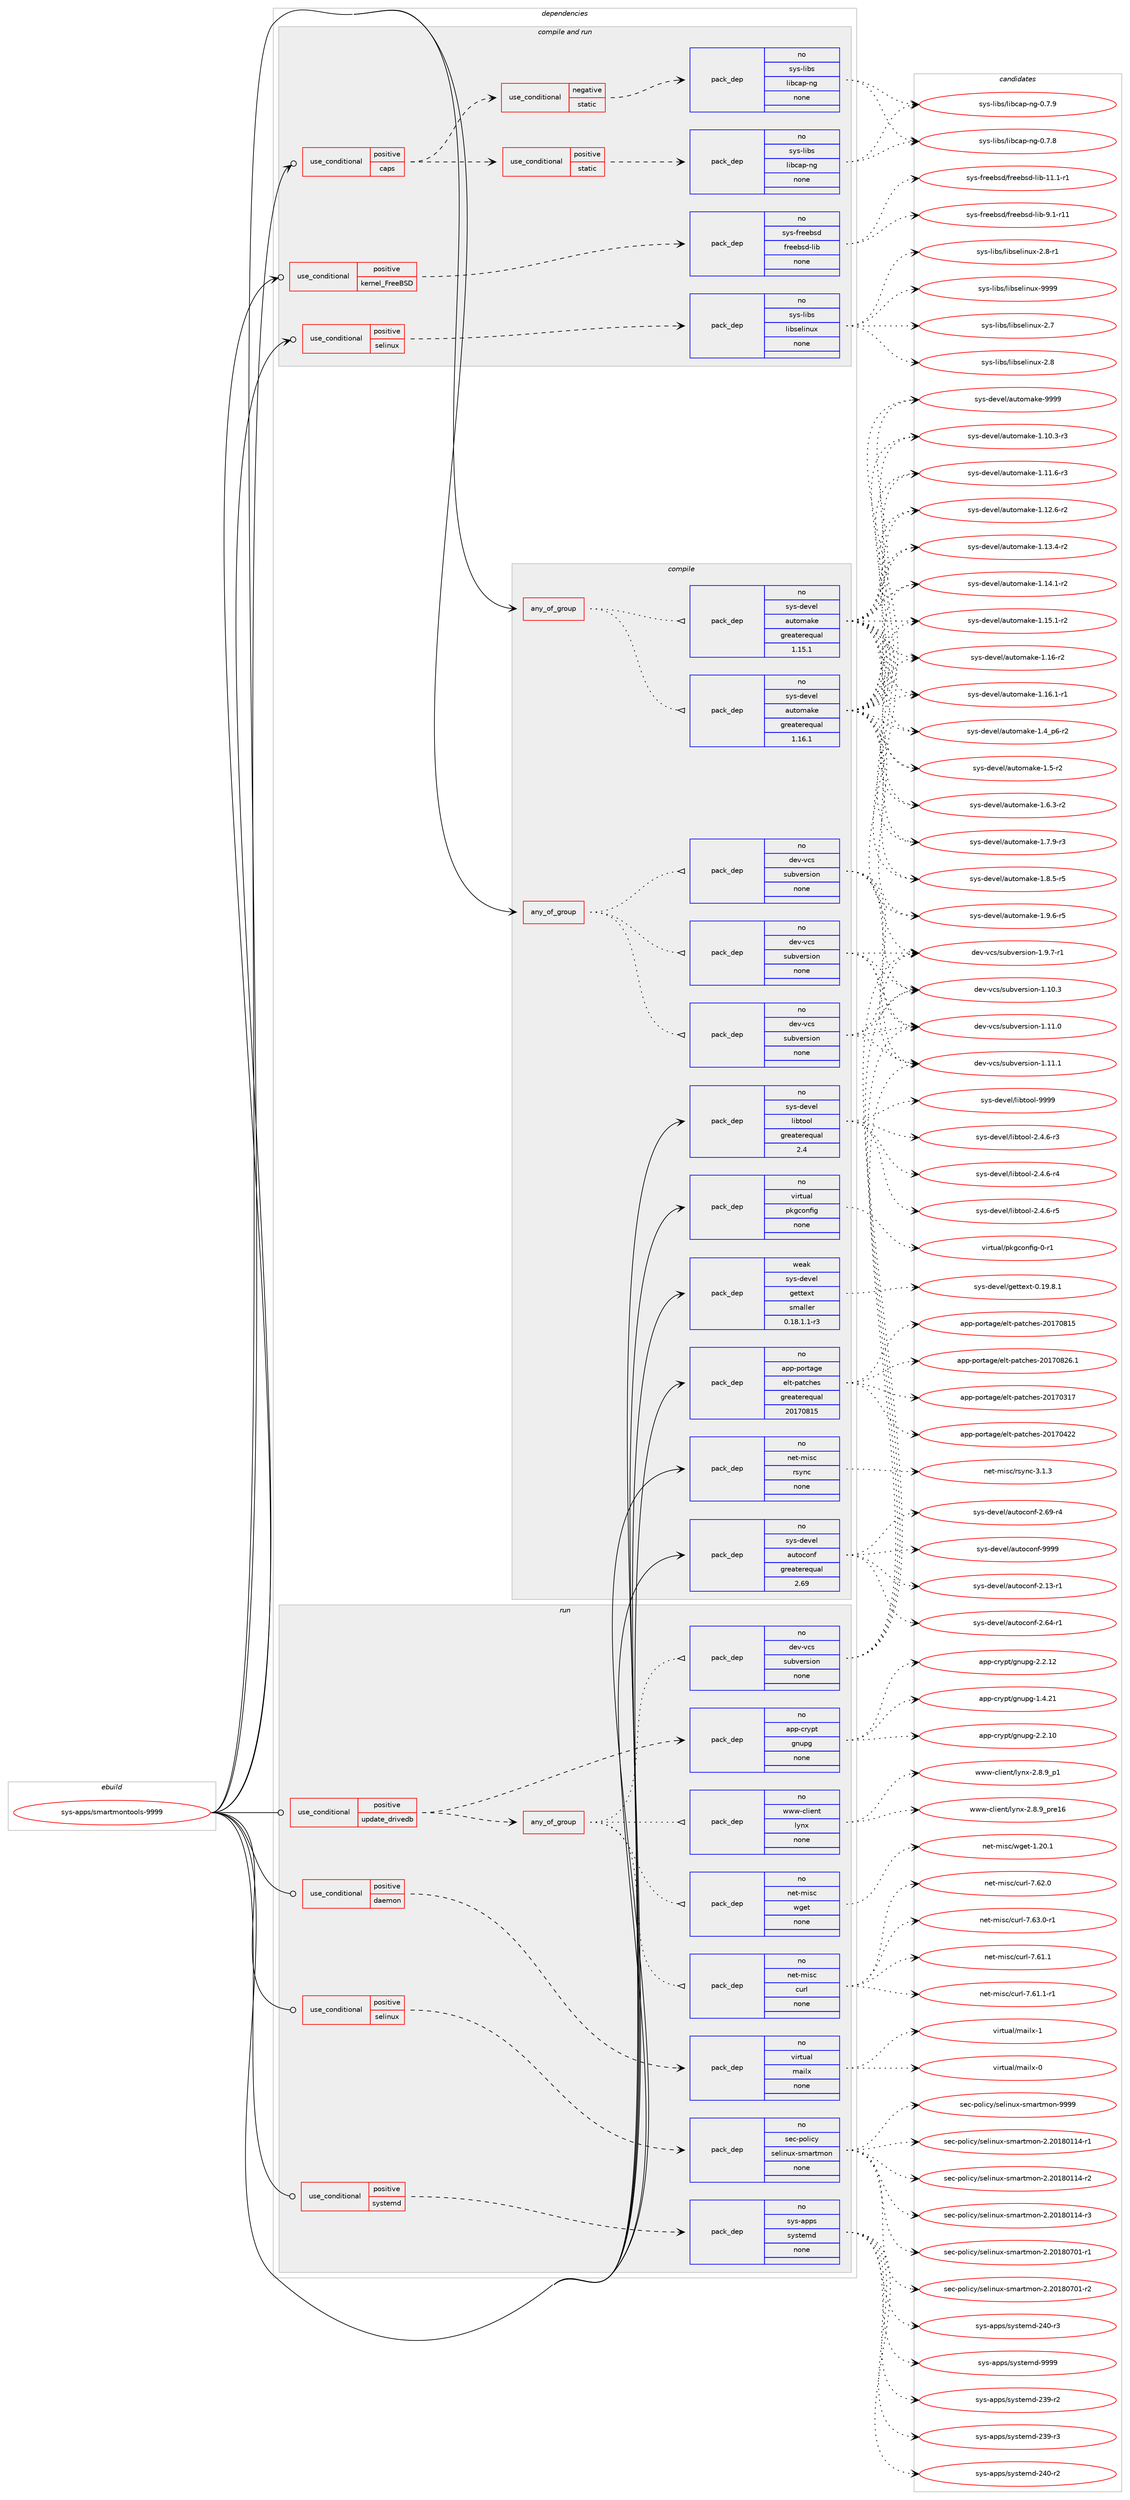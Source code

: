 digraph prolog {

# *************
# Graph options
# *************

newrank=true;
concentrate=true;
compound=true;
graph [rankdir=LR,fontname=Helvetica,fontsize=10,ranksep=1.5];#, ranksep=2.5, nodesep=0.2];
edge  [arrowhead=vee];
node  [fontname=Helvetica,fontsize=10];

# **********
# The ebuild
# **********

subgraph cluster_leftcol {
color=gray;
rank=same;
label=<<i>ebuild</i>>;
id [label="sys-apps/smartmontools-9999", color=red, width=4, href="../sys-apps/smartmontools-9999.svg"];
}

# ****************
# The dependencies
# ****************

subgraph cluster_midcol {
color=gray;
label=<<i>dependencies</i>>;
subgraph cluster_compile {
fillcolor="#eeeeee";
style=filled;
label=<<i>compile</i>>;
subgraph any144 {
dependency6994 [label=<<TABLE BORDER="0" CELLBORDER="1" CELLSPACING="0" CELLPADDING="4"><TR><TD CELLPADDING="10">any_of_group</TD></TR></TABLE>>, shape=none, color=red];subgraph pack5712 {
dependency6995 [label=<<TABLE BORDER="0" CELLBORDER="1" CELLSPACING="0" CELLPADDING="4" WIDTH="220"><TR><TD ROWSPAN="6" CELLPADDING="30">pack_dep</TD></TR><TR><TD WIDTH="110">no</TD></TR><TR><TD>dev-vcs</TD></TR><TR><TD>subversion</TD></TR><TR><TD>none</TD></TR><TR><TD></TD></TR></TABLE>>, shape=none, color=blue];
}
dependency6994:e -> dependency6995:w [weight=20,style="dotted",arrowhead="oinv"];
subgraph pack5713 {
dependency6996 [label=<<TABLE BORDER="0" CELLBORDER="1" CELLSPACING="0" CELLPADDING="4" WIDTH="220"><TR><TD ROWSPAN="6" CELLPADDING="30">pack_dep</TD></TR><TR><TD WIDTH="110">no</TD></TR><TR><TD>dev-vcs</TD></TR><TR><TD>subversion</TD></TR><TR><TD>none</TD></TR><TR><TD></TD></TR></TABLE>>, shape=none, color=blue];
}
dependency6994:e -> dependency6996:w [weight=20,style="dotted",arrowhead="oinv"];
subgraph pack5714 {
dependency6997 [label=<<TABLE BORDER="0" CELLBORDER="1" CELLSPACING="0" CELLPADDING="4" WIDTH="220"><TR><TD ROWSPAN="6" CELLPADDING="30">pack_dep</TD></TR><TR><TD WIDTH="110">no</TD></TR><TR><TD>dev-vcs</TD></TR><TR><TD>subversion</TD></TR><TR><TD>none</TD></TR><TR><TD></TD></TR></TABLE>>, shape=none, color=blue];
}
dependency6994:e -> dependency6997:w [weight=20,style="dotted",arrowhead="oinv"];
}
id:e -> dependency6994:w [weight=20,style="solid",arrowhead="vee"];
subgraph any145 {
dependency6998 [label=<<TABLE BORDER="0" CELLBORDER="1" CELLSPACING="0" CELLPADDING="4"><TR><TD CELLPADDING="10">any_of_group</TD></TR></TABLE>>, shape=none, color=red];subgraph pack5715 {
dependency6999 [label=<<TABLE BORDER="0" CELLBORDER="1" CELLSPACING="0" CELLPADDING="4" WIDTH="220"><TR><TD ROWSPAN="6" CELLPADDING="30">pack_dep</TD></TR><TR><TD WIDTH="110">no</TD></TR><TR><TD>sys-devel</TD></TR><TR><TD>automake</TD></TR><TR><TD>greaterequal</TD></TR><TR><TD>1.16.1</TD></TR></TABLE>>, shape=none, color=blue];
}
dependency6998:e -> dependency6999:w [weight=20,style="dotted",arrowhead="oinv"];
subgraph pack5716 {
dependency7000 [label=<<TABLE BORDER="0" CELLBORDER="1" CELLSPACING="0" CELLPADDING="4" WIDTH="220"><TR><TD ROWSPAN="6" CELLPADDING="30">pack_dep</TD></TR><TR><TD WIDTH="110">no</TD></TR><TR><TD>sys-devel</TD></TR><TR><TD>automake</TD></TR><TR><TD>greaterequal</TD></TR><TR><TD>1.15.1</TD></TR></TABLE>>, shape=none, color=blue];
}
dependency6998:e -> dependency7000:w [weight=20,style="dotted",arrowhead="oinv"];
}
id:e -> dependency6998:w [weight=20,style="solid",arrowhead="vee"];
subgraph pack5717 {
dependency7001 [label=<<TABLE BORDER="0" CELLBORDER="1" CELLSPACING="0" CELLPADDING="4" WIDTH="220"><TR><TD ROWSPAN="6" CELLPADDING="30">pack_dep</TD></TR><TR><TD WIDTH="110">no</TD></TR><TR><TD>app-portage</TD></TR><TR><TD>elt-patches</TD></TR><TR><TD>greaterequal</TD></TR><TR><TD>20170815</TD></TR></TABLE>>, shape=none, color=blue];
}
id:e -> dependency7001:w [weight=20,style="solid",arrowhead="vee"];
subgraph pack5718 {
dependency7002 [label=<<TABLE BORDER="0" CELLBORDER="1" CELLSPACING="0" CELLPADDING="4" WIDTH="220"><TR><TD ROWSPAN="6" CELLPADDING="30">pack_dep</TD></TR><TR><TD WIDTH="110">no</TD></TR><TR><TD>net-misc</TD></TR><TR><TD>rsync</TD></TR><TR><TD>none</TD></TR><TR><TD></TD></TR></TABLE>>, shape=none, color=blue];
}
id:e -> dependency7002:w [weight=20,style="solid",arrowhead="vee"];
subgraph pack5719 {
dependency7003 [label=<<TABLE BORDER="0" CELLBORDER="1" CELLSPACING="0" CELLPADDING="4" WIDTH="220"><TR><TD ROWSPAN="6" CELLPADDING="30">pack_dep</TD></TR><TR><TD WIDTH="110">no</TD></TR><TR><TD>sys-devel</TD></TR><TR><TD>autoconf</TD></TR><TR><TD>greaterequal</TD></TR><TR><TD>2.69</TD></TR></TABLE>>, shape=none, color=blue];
}
id:e -> dependency7003:w [weight=20,style="solid",arrowhead="vee"];
subgraph pack5720 {
dependency7004 [label=<<TABLE BORDER="0" CELLBORDER="1" CELLSPACING="0" CELLPADDING="4" WIDTH="220"><TR><TD ROWSPAN="6" CELLPADDING="30">pack_dep</TD></TR><TR><TD WIDTH="110">no</TD></TR><TR><TD>sys-devel</TD></TR><TR><TD>libtool</TD></TR><TR><TD>greaterequal</TD></TR><TR><TD>2.4</TD></TR></TABLE>>, shape=none, color=blue];
}
id:e -> dependency7004:w [weight=20,style="solid",arrowhead="vee"];
subgraph pack5721 {
dependency7005 [label=<<TABLE BORDER="0" CELLBORDER="1" CELLSPACING="0" CELLPADDING="4" WIDTH="220"><TR><TD ROWSPAN="6" CELLPADDING="30">pack_dep</TD></TR><TR><TD WIDTH="110">no</TD></TR><TR><TD>virtual</TD></TR><TR><TD>pkgconfig</TD></TR><TR><TD>none</TD></TR><TR><TD></TD></TR></TABLE>>, shape=none, color=blue];
}
id:e -> dependency7005:w [weight=20,style="solid",arrowhead="vee"];
subgraph pack5722 {
dependency7006 [label=<<TABLE BORDER="0" CELLBORDER="1" CELLSPACING="0" CELLPADDING="4" WIDTH="220"><TR><TD ROWSPAN="6" CELLPADDING="30">pack_dep</TD></TR><TR><TD WIDTH="110">weak</TD></TR><TR><TD>sys-devel</TD></TR><TR><TD>gettext</TD></TR><TR><TD>smaller</TD></TR><TR><TD>0.18.1.1-r3</TD></TR></TABLE>>, shape=none, color=blue];
}
id:e -> dependency7006:w [weight=20,style="solid",arrowhead="vee"];
}
subgraph cluster_compileandrun {
fillcolor="#eeeeee";
style=filled;
label=<<i>compile and run</i>>;
subgraph cond1133 {
dependency7007 [label=<<TABLE BORDER="0" CELLBORDER="1" CELLSPACING="0" CELLPADDING="4"><TR><TD ROWSPAN="3" CELLPADDING="10">use_conditional</TD></TR><TR><TD>positive</TD></TR><TR><TD>caps</TD></TR></TABLE>>, shape=none, color=red];
subgraph cond1134 {
dependency7008 [label=<<TABLE BORDER="0" CELLBORDER="1" CELLSPACING="0" CELLPADDING="4"><TR><TD ROWSPAN="3" CELLPADDING="10">use_conditional</TD></TR><TR><TD>positive</TD></TR><TR><TD>static</TD></TR></TABLE>>, shape=none, color=red];
subgraph pack5723 {
dependency7009 [label=<<TABLE BORDER="0" CELLBORDER="1" CELLSPACING="0" CELLPADDING="4" WIDTH="220"><TR><TD ROWSPAN="6" CELLPADDING="30">pack_dep</TD></TR><TR><TD WIDTH="110">no</TD></TR><TR><TD>sys-libs</TD></TR><TR><TD>libcap-ng</TD></TR><TR><TD>none</TD></TR><TR><TD></TD></TR></TABLE>>, shape=none, color=blue];
}
dependency7008:e -> dependency7009:w [weight=20,style="dashed",arrowhead="vee"];
}
dependency7007:e -> dependency7008:w [weight=20,style="dashed",arrowhead="vee"];
subgraph cond1135 {
dependency7010 [label=<<TABLE BORDER="0" CELLBORDER="1" CELLSPACING="0" CELLPADDING="4"><TR><TD ROWSPAN="3" CELLPADDING="10">use_conditional</TD></TR><TR><TD>negative</TD></TR><TR><TD>static</TD></TR></TABLE>>, shape=none, color=red];
subgraph pack5724 {
dependency7011 [label=<<TABLE BORDER="0" CELLBORDER="1" CELLSPACING="0" CELLPADDING="4" WIDTH="220"><TR><TD ROWSPAN="6" CELLPADDING="30">pack_dep</TD></TR><TR><TD WIDTH="110">no</TD></TR><TR><TD>sys-libs</TD></TR><TR><TD>libcap-ng</TD></TR><TR><TD>none</TD></TR><TR><TD></TD></TR></TABLE>>, shape=none, color=blue];
}
dependency7010:e -> dependency7011:w [weight=20,style="dashed",arrowhead="vee"];
}
dependency7007:e -> dependency7010:w [weight=20,style="dashed",arrowhead="vee"];
}
id:e -> dependency7007:w [weight=20,style="solid",arrowhead="odotvee"];
subgraph cond1136 {
dependency7012 [label=<<TABLE BORDER="0" CELLBORDER="1" CELLSPACING="0" CELLPADDING="4"><TR><TD ROWSPAN="3" CELLPADDING="10">use_conditional</TD></TR><TR><TD>positive</TD></TR><TR><TD>kernel_FreeBSD</TD></TR></TABLE>>, shape=none, color=red];
subgraph pack5725 {
dependency7013 [label=<<TABLE BORDER="0" CELLBORDER="1" CELLSPACING="0" CELLPADDING="4" WIDTH="220"><TR><TD ROWSPAN="6" CELLPADDING="30">pack_dep</TD></TR><TR><TD WIDTH="110">no</TD></TR><TR><TD>sys-freebsd</TD></TR><TR><TD>freebsd-lib</TD></TR><TR><TD>none</TD></TR><TR><TD></TD></TR></TABLE>>, shape=none, color=blue];
}
dependency7012:e -> dependency7013:w [weight=20,style="dashed",arrowhead="vee"];
}
id:e -> dependency7012:w [weight=20,style="solid",arrowhead="odotvee"];
subgraph cond1137 {
dependency7014 [label=<<TABLE BORDER="0" CELLBORDER="1" CELLSPACING="0" CELLPADDING="4"><TR><TD ROWSPAN="3" CELLPADDING="10">use_conditional</TD></TR><TR><TD>positive</TD></TR><TR><TD>selinux</TD></TR></TABLE>>, shape=none, color=red];
subgraph pack5726 {
dependency7015 [label=<<TABLE BORDER="0" CELLBORDER="1" CELLSPACING="0" CELLPADDING="4" WIDTH="220"><TR><TD ROWSPAN="6" CELLPADDING="30">pack_dep</TD></TR><TR><TD WIDTH="110">no</TD></TR><TR><TD>sys-libs</TD></TR><TR><TD>libselinux</TD></TR><TR><TD>none</TD></TR><TR><TD></TD></TR></TABLE>>, shape=none, color=blue];
}
dependency7014:e -> dependency7015:w [weight=20,style="dashed",arrowhead="vee"];
}
id:e -> dependency7014:w [weight=20,style="solid",arrowhead="odotvee"];
}
subgraph cluster_run {
fillcolor="#eeeeee";
style=filled;
label=<<i>run</i>>;
subgraph cond1138 {
dependency7016 [label=<<TABLE BORDER="0" CELLBORDER="1" CELLSPACING="0" CELLPADDING="4"><TR><TD ROWSPAN="3" CELLPADDING="10">use_conditional</TD></TR><TR><TD>positive</TD></TR><TR><TD>daemon</TD></TR></TABLE>>, shape=none, color=red];
subgraph pack5727 {
dependency7017 [label=<<TABLE BORDER="0" CELLBORDER="1" CELLSPACING="0" CELLPADDING="4" WIDTH="220"><TR><TD ROWSPAN="6" CELLPADDING="30">pack_dep</TD></TR><TR><TD WIDTH="110">no</TD></TR><TR><TD>virtual</TD></TR><TR><TD>mailx</TD></TR><TR><TD>none</TD></TR><TR><TD></TD></TR></TABLE>>, shape=none, color=blue];
}
dependency7016:e -> dependency7017:w [weight=20,style="dashed",arrowhead="vee"];
}
id:e -> dependency7016:w [weight=20,style="solid",arrowhead="odot"];
subgraph cond1139 {
dependency7018 [label=<<TABLE BORDER="0" CELLBORDER="1" CELLSPACING="0" CELLPADDING="4"><TR><TD ROWSPAN="3" CELLPADDING="10">use_conditional</TD></TR><TR><TD>positive</TD></TR><TR><TD>selinux</TD></TR></TABLE>>, shape=none, color=red];
subgraph pack5728 {
dependency7019 [label=<<TABLE BORDER="0" CELLBORDER="1" CELLSPACING="0" CELLPADDING="4" WIDTH="220"><TR><TD ROWSPAN="6" CELLPADDING="30">pack_dep</TD></TR><TR><TD WIDTH="110">no</TD></TR><TR><TD>sec-policy</TD></TR><TR><TD>selinux-smartmon</TD></TR><TR><TD>none</TD></TR><TR><TD></TD></TR></TABLE>>, shape=none, color=blue];
}
dependency7018:e -> dependency7019:w [weight=20,style="dashed",arrowhead="vee"];
}
id:e -> dependency7018:w [weight=20,style="solid",arrowhead="odot"];
subgraph cond1140 {
dependency7020 [label=<<TABLE BORDER="0" CELLBORDER="1" CELLSPACING="0" CELLPADDING="4"><TR><TD ROWSPAN="3" CELLPADDING="10">use_conditional</TD></TR><TR><TD>positive</TD></TR><TR><TD>systemd</TD></TR></TABLE>>, shape=none, color=red];
subgraph pack5729 {
dependency7021 [label=<<TABLE BORDER="0" CELLBORDER="1" CELLSPACING="0" CELLPADDING="4" WIDTH="220"><TR><TD ROWSPAN="6" CELLPADDING="30">pack_dep</TD></TR><TR><TD WIDTH="110">no</TD></TR><TR><TD>sys-apps</TD></TR><TR><TD>systemd</TD></TR><TR><TD>none</TD></TR><TR><TD></TD></TR></TABLE>>, shape=none, color=blue];
}
dependency7020:e -> dependency7021:w [weight=20,style="dashed",arrowhead="vee"];
}
id:e -> dependency7020:w [weight=20,style="solid",arrowhead="odot"];
subgraph cond1141 {
dependency7022 [label=<<TABLE BORDER="0" CELLBORDER="1" CELLSPACING="0" CELLPADDING="4"><TR><TD ROWSPAN="3" CELLPADDING="10">use_conditional</TD></TR><TR><TD>positive</TD></TR><TR><TD>update_drivedb</TD></TR></TABLE>>, shape=none, color=red];
subgraph pack5730 {
dependency7023 [label=<<TABLE BORDER="0" CELLBORDER="1" CELLSPACING="0" CELLPADDING="4" WIDTH="220"><TR><TD ROWSPAN="6" CELLPADDING="30">pack_dep</TD></TR><TR><TD WIDTH="110">no</TD></TR><TR><TD>app-crypt</TD></TR><TR><TD>gnupg</TD></TR><TR><TD>none</TD></TR><TR><TD></TD></TR></TABLE>>, shape=none, color=blue];
}
dependency7022:e -> dependency7023:w [weight=20,style="dashed",arrowhead="vee"];
subgraph any146 {
dependency7024 [label=<<TABLE BORDER="0" CELLBORDER="1" CELLSPACING="0" CELLPADDING="4"><TR><TD CELLPADDING="10">any_of_group</TD></TR></TABLE>>, shape=none, color=red];subgraph pack5731 {
dependency7025 [label=<<TABLE BORDER="0" CELLBORDER="1" CELLSPACING="0" CELLPADDING="4" WIDTH="220"><TR><TD ROWSPAN="6" CELLPADDING="30">pack_dep</TD></TR><TR><TD WIDTH="110">no</TD></TR><TR><TD>net-misc</TD></TR><TR><TD>curl</TD></TR><TR><TD>none</TD></TR><TR><TD></TD></TR></TABLE>>, shape=none, color=blue];
}
dependency7024:e -> dependency7025:w [weight=20,style="dotted",arrowhead="oinv"];
subgraph pack5732 {
dependency7026 [label=<<TABLE BORDER="0" CELLBORDER="1" CELLSPACING="0" CELLPADDING="4" WIDTH="220"><TR><TD ROWSPAN="6" CELLPADDING="30">pack_dep</TD></TR><TR><TD WIDTH="110">no</TD></TR><TR><TD>net-misc</TD></TR><TR><TD>wget</TD></TR><TR><TD>none</TD></TR><TR><TD></TD></TR></TABLE>>, shape=none, color=blue];
}
dependency7024:e -> dependency7026:w [weight=20,style="dotted",arrowhead="oinv"];
subgraph pack5733 {
dependency7027 [label=<<TABLE BORDER="0" CELLBORDER="1" CELLSPACING="0" CELLPADDING="4" WIDTH="220"><TR><TD ROWSPAN="6" CELLPADDING="30">pack_dep</TD></TR><TR><TD WIDTH="110">no</TD></TR><TR><TD>www-client</TD></TR><TR><TD>lynx</TD></TR><TR><TD>none</TD></TR><TR><TD></TD></TR></TABLE>>, shape=none, color=blue];
}
dependency7024:e -> dependency7027:w [weight=20,style="dotted",arrowhead="oinv"];
subgraph pack5734 {
dependency7028 [label=<<TABLE BORDER="0" CELLBORDER="1" CELLSPACING="0" CELLPADDING="4" WIDTH="220"><TR><TD ROWSPAN="6" CELLPADDING="30">pack_dep</TD></TR><TR><TD WIDTH="110">no</TD></TR><TR><TD>dev-vcs</TD></TR><TR><TD>subversion</TD></TR><TR><TD>none</TD></TR><TR><TD></TD></TR></TABLE>>, shape=none, color=blue];
}
dependency7024:e -> dependency7028:w [weight=20,style="dotted",arrowhead="oinv"];
}
dependency7022:e -> dependency7024:w [weight=20,style="dashed",arrowhead="vee"];
}
id:e -> dependency7022:w [weight=20,style="solid",arrowhead="odot"];
}
}

# **************
# The candidates
# **************

subgraph cluster_choices {
rank=same;
color=gray;
label=<<i>candidates</i>>;

subgraph choice5712 {
color=black;
nodesep=1;
choice1001011184511899115471151179811810111411510511111045494649484651 [label="dev-vcs/subversion-1.10.3", color=red, width=4,href="../dev-vcs/subversion-1.10.3.svg"];
choice1001011184511899115471151179811810111411510511111045494649494648 [label="dev-vcs/subversion-1.11.0", color=red, width=4,href="../dev-vcs/subversion-1.11.0.svg"];
choice1001011184511899115471151179811810111411510511111045494649494649 [label="dev-vcs/subversion-1.11.1", color=red, width=4,href="../dev-vcs/subversion-1.11.1.svg"];
choice100101118451189911547115117981181011141151051111104549465746554511449 [label="dev-vcs/subversion-1.9.7-r1", color=red, width=4,href="../dev-vcs/subversion-1.9.7-r1.svg"];
dependency6995:e -> choice1001011184511899115471151179811810111411510511111045494649484651:w [style=dotted,weight="100"];
dependency6995:e -> choice1001011184511899115471151179811810111411510511111045494649494648:w [style=dotted,weight="100"];
dependency6995:e -> choice1001011184511899115471151179811810111411510511111045494649494649:w [style=dotted,weight="100"];
dependency6995:e -> choice100101118451189911547115117981181011141151051111104549465746554511449:w [style=dotted,weight="100"];
}
subgraph choice5713 {
color=black;
nodesep=1;
choice1001011184511899115471151179811810111411510511111045494649484651 [label="dev-vcs/subversion-1.10.3", color=red, width=4,href="../dev-vcs/subversion-1.10.3.svg"];
choice1001011184511899115471151179811810111411510511111045494649494648 [label="dev-vcs/subversion-1.11.0", color=red, width=4,href="../dev-vcs/subversion-1.11.0.svg"];
choice1001011184511899115471151179811810111411510511111045494649494649 [label="dev-vcs/subversion-1.11.1", color=red, width=4,href="../dev-vcs/subversion-1.11.1.svg"];
choice100101118451189911547115117981181011141151051111104549465746554511449 [label="dev-vcs/subversion-1.9.7-r1", color=red, width=4,href="../dev-vcs/subversion-1.9.7-r1.svg"];
dependency6996:e -> choice1001011184511899115471151179811810111411510511111045494649484651:w [style=dotted,weight="100"];
dependency6996:e -> choice1001011184511899115471151179811810111411510511111045494649494648:w [style=dotted,weight="100"];
dependency6996:e -> choice1001011184511899115471151179811810111411510511111045494649494649:w [style=dotted,weight="100"];
dependency6996:e -> choice100101118451189911547115117981181011141151051111104549465746554511449:w [style=dotted,weight="100"];
}
subgraph choice5714 {
color=black;
nodesep=1;
choice1001011184511899115471151179811810111411510511111045494649484651 [label="dev-vcs/subversion-1.10.3", color=red, width=4,href="../dev-vcs/subversion-1.10.3.svg"];
choice1001011184511899115471151179811810111411510511111045494649494648 [label="dev-vcs/subversion-1.11.0", color=red, width=4,href="../dev-vcs/subversion-1.11.0.svg"];
choice1001011184511899115471151179811810111411510511111045494649494649 [label="dev-vcs/subversion-1.11.1", color=red, width=4,href="../dev-vcs/subversion-1.11.1.svg"];
choice100101118451189911547115117981181011141151051111104549465746554511449 [label="dev-vcs/subversion-1.9.7-r1", color=red, width=4,href="../dev-vcs/subversion-1.9.7-r1.svg"];
dependency6997:e -> choice1001011184511899115471151179811810111411510511111045494649484651:w [style=dotted,weight="100"];
dependency6997:e -> choice1001011184511899115471151179811810111411510511111045494649494648:w [style=dotted,weight="100"];
dependency6997:e -> choice1001011184511899115471151179811810111411510511111045494649494649:w [style=dotted,weight="100"];
dependency6997:e -> choice100101118451189911547115117981181011141151051111104549465746554511449:w [style=dotted,weight="100"];
}
subgraph choice5715 {
color=black;
nodesep=1;
choice11512111545100101118101108479711711611110997107101454946494846514511451 [label="sys-devel/automake-1.10.3-r3", color=red, width=4,href="../sys-devel/automake-1.10.3-r3.svg"];
choice11512111545100101118101108479711711611110997107101454946494946544511451 [label="sys-devel/automake-1.11.6-r3", color=red, width=4,href="../sys-devel/automake-1.11.6-r3.svg"];
choice11512111545100101118101108479711711611110997107101454946495046544511450 [label="sys-devel/automake-1.12.6-r2", color=red, width=4,href="../sys-devel/automake-1.12.6-r2.svg"];
choice11512111545100101118101108479711711611110997107101454946495146524511450 [label="sys-devel/automake-1.13.4-r2", color=red, width=4,href="../sys-devel/automake-1.13.4-r2.svg"];
choice11512111545100101118101108479711711611110997107101454946495246494511450 [label="sys-devel/automake-1.14.1-r2", color=red, width=4,href="../sys-devel/automake-1.14.1-r2.svg"];
choice11512111545100101118101108479711711611110997107101454946495346494511450 [label="sys-devel/automake-1.15.1-r2", color=red, width=4,href="../sys-devel/automake-1.15.1-r2.svg"];
choice1151211154510010111810110847971171161111099710710145494649544511450 [label="sys-devel/automake-1.16-r2", color=red, width=4,href="../sys-devel/automake-1.16-r2.svg"];
choice11512111545100101118101108479711711611110997107101454946495446494511449 [label="sys-devel/automake-1.16.1-r1", color=red, width=4,href="../sys-devel/automake-1.16.1-r1.svg"];
choice115121115451001011181011084797117116111109971071014549465295112544511450 [label="sys-devel/automake-1.4_p6-r2", color=red, width=4,href="../sys-devel/automake-1.4_p6-r2.svg"];
choice11512111545100101118101108479711711611110997107101454946534511450 [label="sys-devel/automake-1.5-r2", color=red, width=4,href="../sys-devel/automake-1.5-r2.svg"];
choice115121115451001011181011084797117116111109971071014549465446514511450 [label="sys-devel/automake-1.6.3-r2", color=red, width=4,href="../sys-devel/automake-1.6.3-r2.svg"];
choice115121115451001011181011084797117116111109971071014549465546574511451 [label="sys-devel/automake-1.7.9-r3", color=red, width=4,href="../sys-devel/automake-1.7.9-r3.svg"];
choice115121115451001011181011084797117116111109971071014549465646534511453 [label="sys-devel/automake-1.8.5-r5", color=red, width=4,href="../sys-devel/automake-1.8.5-r5.svg"];
choice115121115451001011181011084797117116111109971071014549465746544511453 [label="sys-devel/automake-1.9.6-r5", color=red, width=4,href="../sys-devel/automake-1.9.6-r5.svg"];
choice115121115451001011181011084797117116111109971071014557575757 [label="sys-devel/automake-9999", color=red, width=4,href="../sys-devel/automake-9999.svg"];
dependency6999:e -> choice11512111545100101118101108479711711611110997107101454946494846514511451:w [style=dotted,weight="100"];
dependency6999:e -> choice11512111545100101118101108479711711611110997107101454946494946544511451:w [style=dotted,weight="100"];
dependency6999:e -> choice11512111545100101118101108479711711611110997107101454946495046544511450:w [style=dotted,weight="100"];
dependency6999:e -> choice11512111545100101118101108479711711611110997107101454946495146524511450:w [style=dotted,weight="100"];
dependency6999:e -> choice11512111545100101118101108479711711611110997107101454946495246494511450:w [style=dotted,weight="100"];
dependency6999:e -> choice11512111545100101118101108479711711611110997107101454946495346494511450:w [style=dotted,weight="100"];
dependency6999:e -> choice1151211154510010111810110847971171161111099710710145494649544511450:w [style=dotted,weight="100"];
dependency6999:e -> choice11512111545100101118101108479711711611110997107101454946495446494511449:w [style=dotted,weight="100"];
dependency6999:e -> choice115121115451001011181011084797117116111109971071014549465295112544511450:w [style=dotted,weight="100"];
dependency6999:e -> choice11512111545100101118101108479711711611110997107101454946534511450:w [style=dotted,weight="100"];
dependency6999:e -> choice115121115451001011181011084797117116111109971071014549465446514511450:w [style=dotted,weight="100"];
dependency6999:e -> choice115121115451001011181011084797117116111109971071014549465546574511451:w [style=dotted,weight="100"];
dependency6999:e -> choice115121115451001011181011084797117116111109971071014549465646534511453:w [style=dotted,weight="100"];
dependency6999:e -> choice115121115451001011181011084797117116111109971071014549465746544511453:w [style=dotted,weight="100"];
dependency6999:e -> choice115121115451001011181011084797117116111109971071014557575757:w [style=dotted,weight="100"];
}
subgraph choice5716 {
color=black;
nodesep=1;
choice11512111545100101118101108479711711611110997107101454946494846514511451 [label="sys-devel/automake-1.10.3-r3", color=red, width=4,href="../sys-devel/automake-1.10.3-r3.svg"];
choice11512111545100101118101108479711711611110997107101454946494946544511451 [label="sys-devel/automake-1.11.6-r3", color=red, width=4,href="../sys-devel/automake-1.11.6-r3.svg"];
choice11512111545100101118101108479711711611110997107101454946495046544511450 [label="sys-devel/automake-1.12.6-r2", color=red, width=4,href="../sys-devel/automake-1.12.6-r2.svg"];
choice11512111545100101118101108479711711611110997107101454946495146524511450 [label="sys-devel/automake-1.13.4-r2", color=red, width=4,href="../sys-devel/automake-1.13.4-r2.svg"];
choice11512111545100101118101108479711711611110997107101454946495246494511450 [label="sys-devel/automake-1.14.1-r2", color=red, width=4,href="../sys-devel/automake-1.14.1-r2.svg"];
choice11512111545100101118101108479711711611110997107101454946495346494511450 [label="sys-devel/automake-1.15.1-r2", color=red, width=4,href="../sys-devel/automake-1.15.1-r2.svg"];
choice1151211154510010111810110847971171161111099710710145494649544511450 [label="sys-devel/automake-1.16-r2", color=red, width=4,href="../sys-devel/automake-1.16-r2.svg"];
choice11512111545100101118101108479711711611110997107101454946495446494511449 [label="sys-devel/automake-1.16.1-r1", color=red, width=4,href="../sys-devel/automake-1.16.1-r1.svg"];
choice115121115451001011181011084797117116111109971071014549465295112544511450 [label="sys-devel/automake-1.4_p6-r2", color=red, width=4,href="../sys-devel/automake-1.4_p6-r2.svg"];
choice11512111545100101118101108479711711611110997107101454946534511450 [label="sys-devel/automake-1.5-r2", color=red, width=4,href="../sys-devel/automake-1.5-r2.svg"];
choice115121115451001011181011084797117116111109971071014549465446514511450 [label="sys-devel/automake-1.6.3-r2", color=red, width=4,href="../sys-devel/automake-1.6.3-r2.svg"];
choice115121115451001011181011084797117116111109971071014549465546574511451 [label="sys-devel/automake-1.7.9-r3", color=red, width=4,href="../sys-devel/automake-1.7.9-r3.svg"];
choice115121115451001011181011084797117116111109971071014549465646534511453 [label="sys-devel/automake-1.8.5-r5", color=red, width=4,href="../sys-devel/automake-1.8.5-r5.svg"];
choice115121115451001011181011084797117116111109971071014549465746544511453 [label="sys-devel/automake-1.9.6-r5", color=red, width=4,href="../sys-devel/automake-1.9.6-r5.svg"];
choice115121115451001011181011084797117116111109971071014557575757 [label="sys-devel/automake-9999", color=red, width=4,href="../sys-devel/automake-9999.svg"];
dependency7000:e -> choice11512111545100101118101108479711711611110997107101454946494846514511451:w [style=dotted,weight="100"];
dependency7000:e -> choice11512111545100101118101108479711711611110997107101454946494946544511451:w [style=dotted,weight="100"];
dependency7000:e -> choice11512111545100101118101108479711711611110997107101454946495046544511450:w [style=dotted,weight="100"];
dependency7000:e -> choice11512111545100101118101108479711711611110997107101454946495146524511450:w [style=dotted,weight="100"];
dependency7000:e -> choice11512111545100101118101108479711711611110997107101454946495246494511450:w [style=dotted,weight="100"];
dependency7000:e -> choice11512111545100101118101108479711711611110997107101454946495346494511450:w [style=dotted,weight="100"];
dependency7000:e -> choice1151211154510010111810110847971171161111099710710145494649544511450:w [style=dotted,weight="100"];
dependency7000:e -> choice11512111545100101118101108479711711611110997107101454946495446494511449:w [style=dotted,weight="100"];
dependency7000:e -> choice115121115451001011181011084797117116111109971071014549465295112544511450:w [style=dotted,weight="100"];
dependency7000:e -> choice11512111545100101118101108479711711611110997107101454946534511450:w [style=dotted,weight="100"];
dependency7000:e -> choice115121115451001011181011084797117116111109971071014549465446514511450:w [style=dotted,weight="100"];
dependency7000:e -> choice115121115451001011181011084797117116111109971071014549465546574511451:w [style=dotted,weight="100"];
dependency7000:e -> choice115121115451001011181011084797117116111109971071014549465646534511453:w [style=dotted,weight="100"];
dependency7000:e -> choice115121115451001011181011084797117116111109971071014549465746544511453:w [style=dotted,weight="100"];
dependency7000:e -> choice115121115451001011181011084797117116111109971071014557575757:w [style=dotted,weight="100"];
}
subgraph choice5717 {
color=black;
nodesep=1;
choice97112112451121111141169710310147101108116451129711699104101115455048495548514955 [label="app-portage/elt-patches-20170317", color=red, width=4,href="../app-portage/elt-patches-20170317.svg"];
choice97112112451121111141169710310147101108116451129711699104101115455048495548525050 [label="app-portage/elt-patches-20170422", color=red, width=4,href="../app-portage/elt-patches-20170422.svg"];
choice97112112451121111141169710310147101108116451129711699104101115455048495548564953 [label="app-portage/elt-patches-20170815", color=red, width=4,href="../app-portage/elt-patches-20170815.svg"];
choice971121124511211111411697103101471011081164511297116991041011154550484955485650544649 [label="app-portage/elt-patches-20170826.1", color=red, width=4,href="../app-portage/elt-patches-20170826.1.svg"];
dependency7001:e -> choice97112112451121111141169710310147101108116451129711699104101115455048495548514955:w [style=dotted,weight="100"];
dependency7001:e -> choice97112112451121111141169710310147101108116451129711699104101115455048495548525050:w [style=dotted,weight="100"];
dependency7001:e -> choice97112112451121111141169710310147101108116451129711699104101115455048495548564953:w [style=dotted,weight="100"];
dependency7001:e -> choice971121124511211111411697103101471011081164511297116991041011154550484955485650544649:w [style=dotted,weight="100"];
}
subgraph choice5718 {
color=black;
nodesep=1;
choice11010111645109105115994711411512111099455146494651 [label="net-misc/rsync-3.1.3", color=red, width=4,href="../net-misc/rsync-3.1.3.svg"];
dependency7002:e -> choice11010111645109105115994711411512111099455146494651:w [style=dotted,weight="100"];
}
subgraph choice5719 {
color=black;
nodesep=1;
choice1151211154510010111810110847971171161119911111010245504649514511449 [label="sys-devel/autoconf-2.13-r1", color=red, width=4,href="../sys-devel/autoconf-2.13-r1.svg"];
choice1151211154510010111810110847971171161119911111010245504654524511449 [label="sys-devel/autoconf-2.64-r1", color=red, width=4,href="../sys-devel/autoconf-2.64-r1.svg"];
choice1151211154510010111810110847971171161119911111010245504654574511452 [label="sys-devel/autoconf-2.69-r4", color=red, width=4,href="../sys-devel/autoconf-2.69-r4.svg"];
choice115121115451001011181011084797117116111991111101024557575757 [label="sys-devel/autoconf-9999", color=red, width=4,href="../sys-devel/autoconf-9999.svg"];
dependency7003:e -> choice1151211154510010111810110847971171161119911111010245504649514511449:w [style=dotted,weight="100"];
dependency7003:e -> choice1151211154510010111810110847971171161119911111010245504654524511449:w [style=dotted,weight="100"];
dependency7003:e -> choice1151211154510010111810110847971171161119911111010245504654574511452:w [style=dotted,weight="100"];
dependency7003:e -> choice115121115451001011181011084797117116111991111101024557575757:w [style=dotted,weight="100"];
}
subgraph choice5720 {
color=black;
nodesep=1;
choice1151211154510010111810110847108105981161111111084550465246544511451 [label="sys-devel/libtool-2.4.6-r3", color=red, width=4,href="../sys-devel/libtool-2.4.6-r3.svg"];
choice1151211154510010111810110847108105981161111111084550465246544511452 [label="sys-devel/libtool-2.4.6-r4", color=red, width=4,href="../sys-devel/libtool-2.4.6-r4.svg"];
choice1151211154510010111810110847108105981161111111084550465246544511453 [label="sys-devel/libtool-2.4.6-r5", color=red, width=4,href="../sys-devel/libtool-2.4.6-r5.svg"];
choice1151211154510010111810110847108105981161111111084557575757 [label="sys-devel/libtool-9999", color=red, width=4,href="../sys-devel/libtool-9999.svg"];
dependency7004:e -> choice1151211154510010111810110847108105981161111111084550465246544511451:w [style=dotted,weight="100"];
dependency7004:e -> choice1151211154510010111810110847108105981161111111084550465246544511452:w [style=dotted,weight="100"];
dependency7004:e -> choice1151211154510010111810110847108105981161111111084550465246544511453:w [style=dotted,weight="100"];
dependency7004:e -> choice1151211154510010111810110847108105981161111111084557575757:w [style=dotted,weight="100"];
}
subgraph choice5721 {
color=black;
nodesep=1;
choice11810511411611797108471121071039911111010210510345484511449 [label="virtual/pkgconfig-0-r1", color=red, width=4,href="../virtual/pkgconfig-0-r1.svg"];
dependency7005:e -> choice11810511411611797108471121071039911111010210510345484511449:w [style=dotted,weight="100"];
}
subgraph choice5722 {
color=black;
nodesep=1;
choice1151211154510010111810110847103101116116101120116454846495746564649 [label="sys-devel/gettext-0.19.8.1", color=red, width=4,href="../sys-devel/gettext-0.19.8.1.svg"];
dependency7006:e -> choice1151211154510010111810110847103101116116101120116454846495746564649:w [style=dotted,weight="100"];
}
subgraph choice5723 {
color=black;
nodesep=1;
choice11512111545108105981154710810598999711245110103454846554656 [label="sys-libs/libcap-ng-0.7.8", color=red, width=4,href="../sys-libs/libcap-ng-0.7.8.svg"];
choice11512111545108105981154710810598999711245110103454846554657 [label="sys-libs/libcap-ng-0.7.9", color=red, width=4,href="../sys-libs/libcap-ng-0.7.9.svg"];
dependency7009:e -> choice11512111545108105981154710810598999711245110103454846554656:w [style=dotted,weight="100"];
dependency7009:e -> choice11512111545108105981154710810598999711245110103454846554657:w [style=dotted,weight="100"];
}
subgraph choice5724 {
color=black;
nodesep=1;
choice11512111545108105981154710810598999711245110103454846554656 [label="sys-libs/libcap-ng-0.7.8", color=red, width=4,href="../sys-libs/libcap-ng-0.7.8.svg"];
choice11512111545108105981154710810598999711245110103454846554657 [label="sys-libs/libcap-ng-0.7.9", color=red, width=4,href="../sys-libs/libcap-ng-0.7.9.svg"];
dependency7011:e -> choice11512111545108105981154710810598999711245110103454846554656:w [style=dotted,weight="100"];
dependency7011:e -> choice11512111545108105981154710810598999711245110103454846554657:w [style=dotted,weight="100"];
}
subgraph choice5725 {
color=black;
nodesep=1;
choice11512111545102114101101981151004710211410110198115100451081059845494946494511449 [label="sys-freebsd/freebsd-lib-11.1-r1", color=red, width=4,href="../sys-freebsd/freebsd-lib-11.1-r1.svg"];
choice11512111545102114101101981151004710211410110198115100451081059845574649451144949 [label="sys-freebsd/freebsd-lib-9.1-r11", color=red, width=4,href="../sys-freebsd/freebsd-lib-9.1-r11.svg"];
dependency7013:e -> choice11512111545102114101101981151004710211410110198115100451081059845494946494511449:w [style=dotted,weight="100"];
dependency7013:e -> choice11512111545102114101101981151004710211410110198115100451081059845574649451144949:w [style=dotted,weight="100"];
}
subgraph choice5726 {
color=black;
nodesep=1;
choice1151211154510810598115471081059811510110810511011712045504655 [label="sys-libs/libselinux-2.7", color=red, width=4,href="../sys-libs/libselinux-2.7.svg"];
choice1151211154510810598115471081059811510110810511011712045504656 [label="sys-libs/libselinux-2.8", color=red, width=4,href="../sys-libs/libselinux-2.8.svg"];
choice11512111545108105981154710810598115101108105110117120455046564511449 [label="sys-libs/libselinux-2.8-r1", color=red, width=4,href="../sys-libs/libselinux-2.8-r1.svg"];
choice115121115451081059811547108105981151011081051101171204557575757 [label="sys-libs/libselinux-9999", color=red, width=4,href="../sys-libs/libselinux-9999.svg"];
dependency7015:e -> choice1151211154510810598115471081059811510110810511011712045504655:w [style=dotted,weight="100"];
dependency7015:e -> choice1151211154510810598115471081059811510110810511011712045504656:w [style=dotted,weight="100"];
dependency7015:e -> choice11512111545108105981154710810598115101108105110117120455046564511449:w [style=dotted,weight="100"];
dependency7015:e -> choice115121115451081059811547108105981151011081051101171204557575757:w [style=dotted,weight="100"];
}
subgraph choice5727 {
color=black;
nodesep=1;
choice1181051141161179710847109971051081204548 [label="virtual/mailx-0", color=red, width=4,href="../virtual/mailx-0.svg"];
choice1181051141161179710847109971051081204549 [label="virtual/mailx-1", color=red, width=4,href="../virtual/mailx-1.svg"];
dependency7017:e -> choice1181051141161179710847109971051081204548:w [style=dotted,weight="100"];
dependency7017:e -> choice1181051141161179710847109971051081204549:w [style=dotted,weight="100"];
}
subgraph choice5728 {
color=black;
nodesep=1;
choice11510199451121111081059912147115101108105110117120451151099711411610911111045504650484956484949524511449 [label="sec-policy/selinux-smartmon-2.20180114-r1", color=red, width=4,href="../sec-policy/selinux-smartmon-2.20180114-r1.svg"];
choice11510199451121111081059912147115101108105110117120451151099711411610911111045504650484956484949524511450 [label="sec-policy/selinux-smartmon-2.20180114-r2", color=red, width=4,href="../sec-policy/selinux-smartmon-2.20180114-r2.svg"];
choice11510199451121111081059912147115101108105110117120451151099711411610911111045504650484956484949524511451 [label="sec-policy/selinux-smartmon-2.20180114-r3", color=red, width=4,href="../sec-policy/selinux-smartmon-2.20180114-r3.svg"];
choice11510199451121111081059912147115101108105110117120451151099711411610911111045504650484956485548494511449 [label="sec-policy/selinux-smartmon-2.20180701-r1", color=red, width=4,href="../sec-policy/selinux-smartmon-2.20180701-r1.svg"];
choice11510199451121111081059912147115101108105110117120451151099711411610911111045504650484956485548494511450 [label="sec-policy/selinux-smartmon-2.20180701-r2", color=red, width=4,href="../sec-policy/selinux-smartmon-2.20180701-r2.svg"];
choice1151019945112111108105991214711510110810511011712045115109971141161091111104557575757 [label="sec-policy/selinux-smartmon-9999", color=red, width=4,href="../sec-policy/selinux-smartmon-9999.svg"];
dependency7019:e -> choice11510199451121111081059912147115101108105110117120451151099711411610911111045504650484956484949524511449:w [style=dotted,weight="100"];
dependency7019:e -> choice11510199451121111081059912147115101108105110117120451151099711411610911111045504650484956484949524511450:w [style=dotted,weight="100"];
dependency7019:e -> choice11510199451121111081059912147115101108105110117120451151099711411610911111045504650484956484949524511451:w [style=dotted,weight="100"];
dependency7019:e -> choice11510199451121111081059912147115101108105110117120451151099711411610911111045504650484956485548494511449:w [style=dotted,weight="100"];
dependency7019:e -> choice11510199451121111081059912147115101108105110117120451151099711411610911111045504650484956485548494511450:w [style=dotted,weight="100"];
dependency7019:e -> choice1151019945112111108105991214711510110810511011712045115109971141161091111104557575757:w [style=dotted,weight="100"];
}
subgraph choice5729 {
color=black;
nodesep=1;
choice115121115459711211211547115121115116101109100455051574511450 [label="sys-apps/systemd-239-r2", color=red, width=4,href="../sys-apps/systemd-239-r2.svg"];
choice115121115459711211211547115121115116101109100455051574511451 [label="sys-apps/systemd-239-r3", color=red, width=4,href="../sys-apps/systemd-239-r3.svg"];
choice115121115459711211211547115121115116101109100455052484511450 [label="sys-apps/systemd-240-r2", color=red, width=4,href="../sys-apps/systemd-240-r2.svg"];
choice115121115459711211211547115121115116101109100455052484511451 [label="sys-apps/systemd-240-r3", color=red, width=4,href="../sys-apps/systemd-240-r3.svg"];
choice1151211154597112112115471151211151161011091004557575757 [label="sys-apps/systemd-9999", color=red, width=4,href="../sys-apps/systemd-9999.svg"];
dependency7021:e -> choice115121115459711211211547115121115116101109100455051574511450:w [style=dotted,weight="100"];
dependency7021:e -> choice115121115459711211211547115121115116101109100455051574511451:w [style=dotted,weight="100"];
dependency7021:e -> choice115121115459711211211547115121115116101109100455052484511450:w [style=dotted,weight="100"];
dependency7021:e -> choice115121115459711211211547115121115116101109100455052484511451:w [style=dotted,weight="100"];
dependency7021:e -> choice1151211154597112112115471151211151161011091004557575757:w [style=dotted,weight="100"];
}
subgraph choice5730 {
color=black;
nodesep=1;
choice9711211245991141211121164710311011711210345494652465049 [label="app-crypt/gnupg-1.4.21", color=red, width=4,href="../app-crypt/gnupg-1.4.21.svg"];
choice9711211245991141211121164710311011711210345504650464948 [label="app-crypt/gnupg-2.2.10", color=red, width=4,href="../app-crypt/gnupg-2.2.10.svg"];
choice9711211245991141211121164710311011711210345504650464950 [label="app-crypt/gnupg-2.2.12", color=red, width=4,href="../app-crypt/gnupg-2.2.12.svg"];
dependency7023:e -> choice9711211245991141211121164710311011711210345494652465049:w [style=dotted,weight="100"];
dependency7023:e -> choice9711211245991141211121164710311011711210345504650464948:w [style=dotted,weight="100"];
dependency7023:e -> choice9711211245991141211121164710311011711210345504650464950:w [style=dotted,weight="100"];
}
subgraph choice5731 {
color=black;
nodesep=1;
choice1101011164510910511599479911711410845554654494649 [label="net-misc/curl-7.61.1", color=red, width=4,href="../net-misc/curl-7.61.1.svg"];
choice11010111645109105115994799117114108455546544946494511449 [label="net-misc/curl-7.61.1-r1", color=red, width=4,href="../net-misc/curl-7.61.1-r1.svg"];
choice1101011164510910511599479911711410845554654504648 [label="net-misc/curl-7.62.0", color=red, width=4,href="../net-misc/curl-7.62.0.svg"];
choice11010111645109105115994799117114108455546545146484511449 [label="net-misc/curl-7.63.0-r1", color=red, width=4,href="../net-misc/curl-7.63.0-r1.svg"];
dependency7025:e -> choice1101011164510910511599479911711410845554654494649:w [style=dotted,weight="100"];
dependency7025:e -> choice11010111645109105115994799117114108455546544946494511449:w [style=dotted,weight="100"];
dependency7025:e -> choice1101011164510910511599479911711410845554654504648:w [style=dotted,weight="100"];
dependency7025:e -> choice11010111645109105115994799117114108455546545146484511449:w [style=dotted,weight="100"];
}
subgraph choice5732 {
color=black;
nodesep=1;
choice11010111645109105115994711910310111645494650484649 [label="net-misc/wget-1.20.1", color=red, width=4,href="../net-misc/wget-1.20.1.svg"];
dependency7026:e -> choice11010111645109105115994711910310111645494650484649:w [style=dotted,weight="100"];
}
subgraph choice5733 {
color=black;
nodesep=1;
choice1191191194599108105101110116471081211101204550465646579511249 [label="www-client/lynx-2.8.9_p1", color=red, width=4,href="../www-client/lynx-2.8.9_p1.svg"];
choice119119119459910810510111011647108121110120455046564657951121141014954 [label="www-client/lynx-2.8.9_pre16", color=red, width=4,href="../www-client/lynx-2.8.9_pre16.svg"];
dependency7027:e -> choice1191191194599108105101110116471081211101204550465646579511249:w [style=dotted,weight="100"];
dependency7027:e -> choice119119119459910810510111011647108121110120455046564657951121141014954:w [style=dotted,weight="100"];
}
subgraph choice5734 {
color=black;
nodesep=1;
choice1001011184511899115471151179811810111411510511111045494649484651 [label="dev-vcs/subversion-1.10.3", color=red, width=4,href="../dev-vcs/subversion-1.10.3.svg"];
choice1001011184511899115471151179811810111411510511111045494649494648 [label="dev-vcs/subversion-1.11.0", color=red, width=4,href="../dev-vcs/subversion-1.11.0.svg"];
choice1001011184511899115471151179811810111411510511111045494649494649 [label="dev-vcs/subversion-1.11.1", color=red, width=4,href="../dev-vcs/subversion-1.11.1.svg"];
choice100101118451189911547115117981181011141151051111104549465746554511449 [label="dev-vcs/subversion-1.9.7-r1", color=red, width=4,href="../dev-vcs/subversion-1.9.7-r1.svg"];
dependency7028:e -> choice1001011184511899115471151179811810111411510511111045494649484651:w [style=dotted,weight="100"];
dependency7028:e -> choice1001011184511899115471151179811810111411510511111045494649494648:w [style=dotted,weight="100"];
dependency7028:e -> choice1001011184511899115471151179811810111411510511111045494649494649:w [style=dotted,weight="100"];
dependency7028:e -> choice100101118451189911547115117981181011141151051111104549465746554511449:w [style=dotted,weight="100"];
}
}

}

